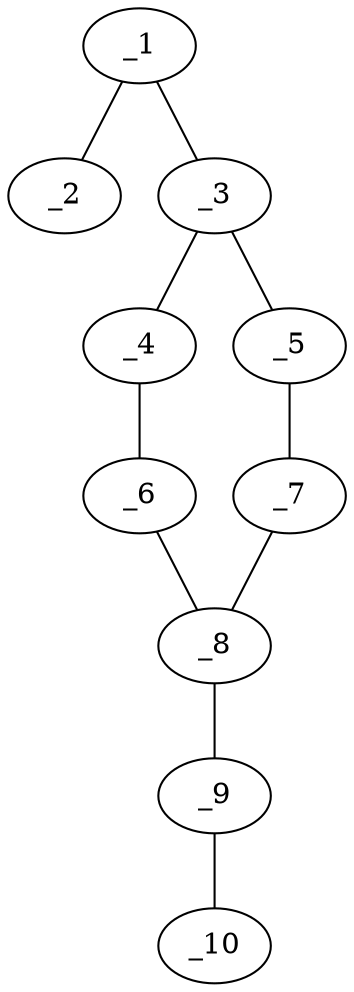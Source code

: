 graph molid4771 {
	_1	 [charge=0,
		chem=4,
		symbol="N  ",
		x="2.866",
		y=2];
	_2	 [charge=0,
		chem=2,
		symbol="O  ",
		x="3.7321",
		y="2.5"];
	_1 -- _2	 [valence=2];
	_3	 [charge=0,
		chem=1,
		symbol="C  ",
		x="2.866",
		y=1];
	_1 -- _3	 [valence=1];
	_4	 [charge=0,
		chem=1,
		symbol="C  ",
		x=2,
		y="0.5"];
	_3 -- _4	 [valence=2];
	_5	 [charge=0,
		chem=1,
		symbol="C  ",
		x="3.7321",
		y="0.5"];
	_3 -- _5	 [valence=1];
	_6	 [charge=0,
		chem=1,
		symbol="C  ",
		x=2,
		y="-0.5"];
	_4 -- _6	 [valence=1];
	_7	 [charge=0,
		chem=1,
		symbol="C  ",
		x="3.7321",
		y="-0.5"];
	_5 -- _7	 [valence=2];
	_8	 [charge=0,
		chem=1,
		symbol="C  ",
		x="2.866",
		y="-1"];
	_6 -- _8	 [valence=2];
	_7 -- _8	 [valence=1];
	_9	 [charge=0,
		chem=4,
		symbol="N  ",
		x="2.866",
		y="-2"];
	_8 -- _9	 [valence=1];
	_10	 [charge=0,
		chem=2,
		symbol="O  ",
		x=2,
		y="-2.5"];
	_9 -- _10	 [valence=2];
}

